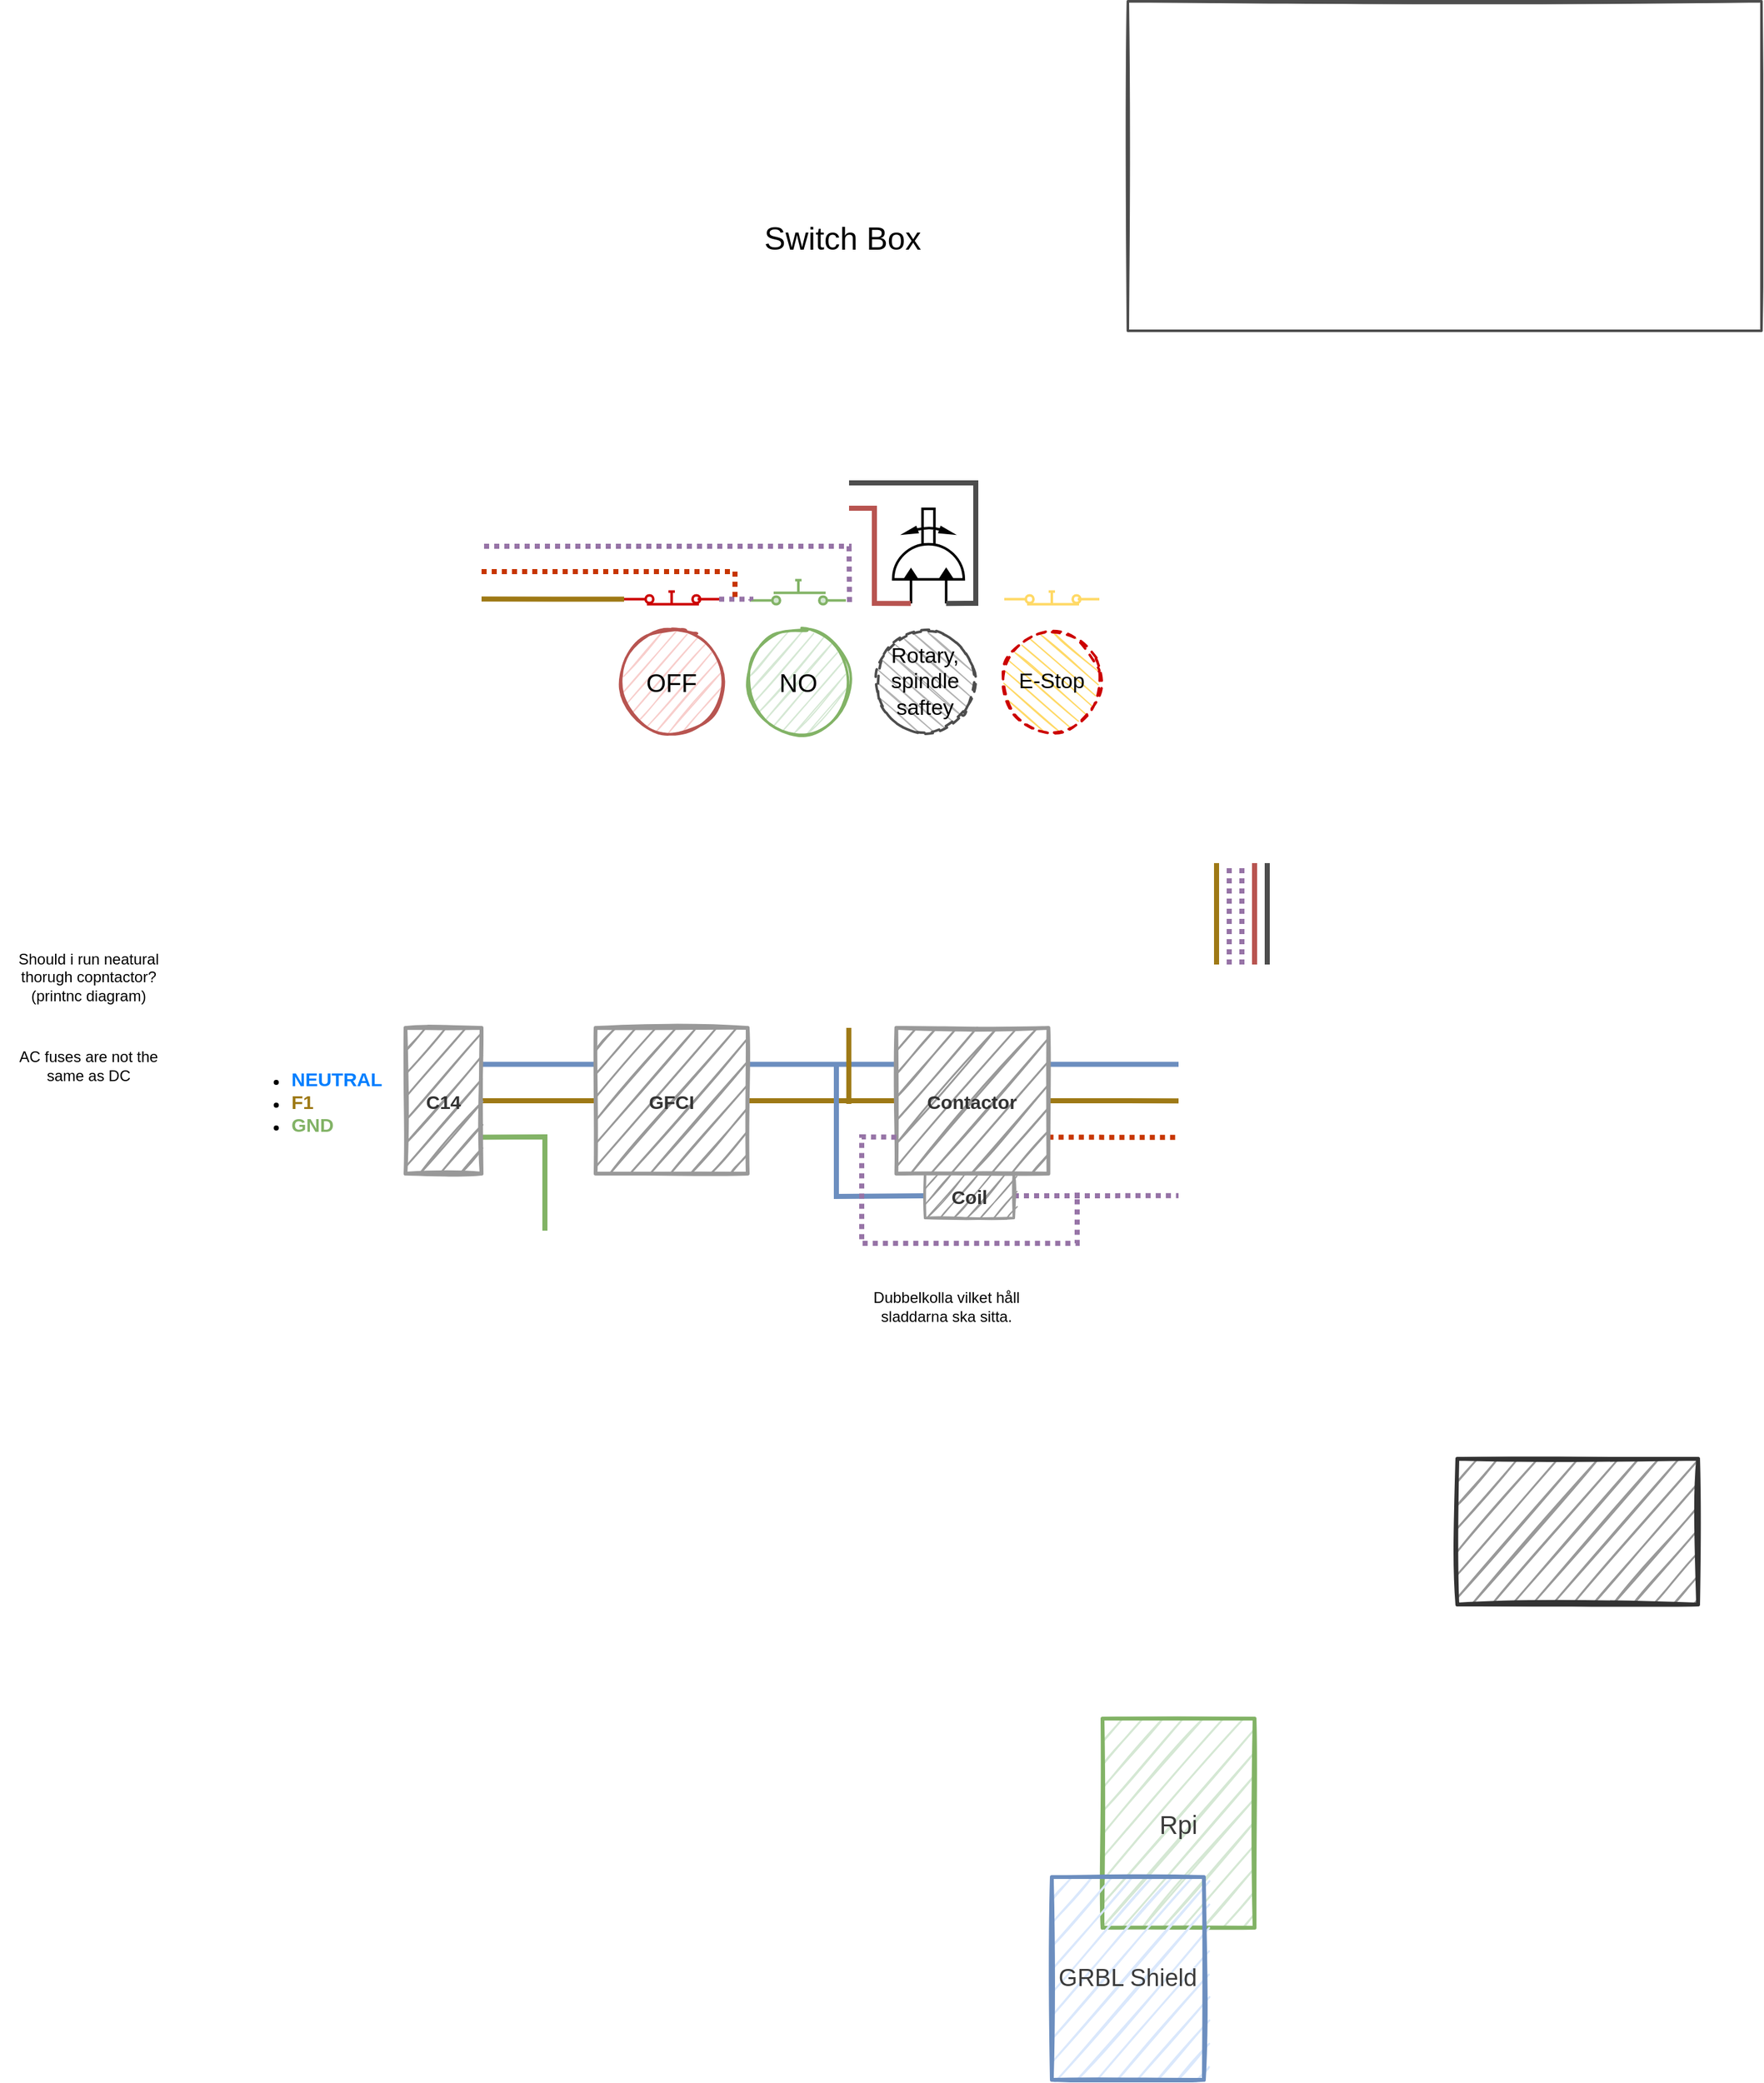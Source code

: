 <mxfile version="14.7.6" type="github">
  <diagram id="WN819PLStXToIRm2dHOi" name="Page-1">
    <mxGraphModel dx="2479" dy="1618" grid="1" gridSize="10" guides="1" tooltips="1" connect="1" arrows="1" fold="1" page="1" pageScale="1" pageWidth="1654" pageHeight="1169" math="0" shadow="0">
      <root>
        <mxCell id="0" />
        <mxCell id="1" parent="0" />
        <mxCell id="LDjXvFkaUpSCtm-YkeH0-2" value="&lt;font style=&quot;font-size: 20px&quot; color=&quot;#3b3b3b&quot;&gt;Rpi&lt;/font&gt;" style="rounded=0;whiteSpace=wrap;html=1;fillColor=#d5e8d4;strokeColor=#82b366;sketch=1;strokeWidth=3;" parent="1" vertex="1">
          <mxGeometry x="590" y="585" width="120" height="165" as="geometry" />
        </mxCell>
        <mxCell id="LDjXvFkaUpSCtm-YkeH0-3" value="&lt;font color=&quot;#3b3b3b&quot;&gt;&lt;font style=&quot;font-size: 19px&quot;&gt;GRBL Shield&lt;/font&gt;&lt;br&gt;&lt;/font&gt;" style="rounded=0;whiteSpace=wrap;html=1;fillColor=#dae8fc;strokeColor=#6c8ebf;sketch=1;strokeWidth=3;" parent="1" vertex="1">
          <mxGeometry x="550" y="710" width="120" height="160" as="geometry" />
        </mxCell>
        <mxCell id="LDjXvFkaUpSCtm-YkeH0-5" value="" style="rounded=0;whiteSpace=wrap;html=1;sketch=1;strokeWidth=3;fontColor=#333333;fillColor=#999999;strokeColor=#333333;" parent="1" vertex="1">
          <mxGeometry x="870" y="380" width="190" height="115" as="geometry" />
        </mxCell>
        <mxCell id="LDjXvFkaUpSCtm-YkeH0-18" style="edgeStyle=none;rounded=0;sketch=0;orthogonalLoop=1;jettySize=auto;html=1;exitX=1;exitY=0.25;exitDx=0;exitDy=0;entryX=0;entryY=0.25;entryDx=0;entryDy=0;strokeColor=#6c8ebf;strokeWidth=4;endArrow=none;endFill=0;fillColor=#dae8fc;" parent="1" source="LDjXvFkaUpSCtm-YkeH0-8" target="LDjXvFkaUpSCtm-YkeH0-15" edge="1">
          <mxGeometry relative="1" as="geometry" />
        </mxCell>
        <mxCell id="LDjXvFkaUpSCtm-YkeH0-19" style="edgeStyle=none;rounded=0;sketch=0;orthogonalLoop=1;jettySize=auto;html=1;exitX=1;exitY=0.5;exitDx=0;exitDy=0;entryX=0;entryY=0.5;entryDx=0;entryDy=0;strokeWidth=4;endArrow=none;endFill=0;strokeColor=#9E7915;" parent="1" source="LDjXvFkaUpSCtm-YkeH0-8" target="LDjXvFkaUpSCtm-YkeH0-15" edge="1">
          <mxGeometry relative="1" as="geometry" />
        </mxCell>
        <mxCell id="LDjXvFkaUpSCtm-YkeH0-20" style="edgeStyle=none;rounded=0;sketch=0;orthogonalLoop=1;jettySize=auto;html=1;exitX=1;exitY=0.75;exitDx=0;exitDy=0;endArrow=none;endFill=0;strokeColor=#82b366;strokeWidth=4;fillColor=#d5e8d4;jumpStyle=none;" parent="1" source="LDjXvFkaUpSCtm-YkeH0-8" edge="1">
          <mxGeometry relative="1" as="geometry">
            <mxPoint x="150" y="200" as="targetPoint" />
            <Array as="points">
              <mxPoint x="150" y="126" />
            </Array>
          </mxGeometry>
        </mxCell>
        <mxCell id="LDjXvFkaUpSCtm-YkeH0-8" value="&lt;font style=&quot;font-size: 15px&quot;&gt;&lt;b&gt;C14&lt;/b&gt;&lt;/font&gt;" style="rounded=0;whiteSpace=wrap;html=1;sketch=1;strokeWidth=3;fontColor=#333333;fillColor=#999999;strokeColor=#999999;" parent="1" vertex="1">
          <mxGeometry x="40" y="40" width="60" height="115" as="geometry" />
        </mxCell>
        <mxCell id="LDjXvFkaUpSCtm-YkeH0-24" style="edgeStyle=none;rounded=0;sketch=0;jumpStyle=none;orthogonalLoop=1;jettySize=auto;html=1;exitX=1;exitY=0.25;exitDx=0;exitDy=0;entryX=0;entryY=0.25;entryDx=0;entryDy=0;endArrow=none;endFill=0;strokeColor=#6c8ebf;strokeWidth=4;fillColor=#dae8fc;" parent="1" source="LDjXvFkaUpSCtm-YkeH0-15" target="LDjXvFkaUpSCtm-YkeH0-23" edge="1">
          <mxGeometry relative="1" as="geometry" />
        </mxCell>
        <mxCell id="LDjXvFkaUpSCtm-YkeH0-25" style="edgeStyle=none;rounded=0;sketch=0;jumpStyle=none;orthogonalLoop=1;jettySize=auto;html=1;exitX=1;exitY=0.5;exitDx=0;exitDy=0;entryX=0;entryY=0.5;entryDx=0;entryDy=0;endArrow=none;endFill=0;strokeColor=#9E7915;strokeWidth=4;" parent="1" source="LDjXvFkaUpSCtm-YkeH0-15" target="LDjXvFkaUpSCtm-YkeH0-23" edge="1">
          <mxGeometry relative="1" as="geometry" />
        </mxCell>
        <mxCell id="LDjXvFkaUpSCtm-YkeH0-15" value="&lt;span style=&quot;font-size: 15px&quot;&gt;&lt;b&gt;GFCI&lt;/b&gt;&lt;/span&gt;" style="rounded=0;whiteSpace=wrap;html=1;sketch=1;strokeWidth=3;fontColor=#333333;fillColor=#999999;strokeColor=#999999;perimeterSpacing=0;" parent="1" vertex="1">
          <mxGeometry x="190" y="40" width="120" height="115" as="geometry" />
        </mxCell>
        <mxCell id="LDjXvFkaUpSCtm-YkeH0-22" value="Should i run neatural thorugh copntactor? (printnc diagram)" style="text;html=1;strokeColor=none;fillColor=none;align=center;verticalAlign=middle;whiteSpace=wrap;rounded=0;sketch=1;" parent="1" vertex="1">
          <mxGeometry x="-280" y="-30" width="140" height="60" as="geometry" />
        </mxCell>
        <mxCell id="LDjXvFkaUpSCtm-YkeH0-47" style="edgeStyle=none;rounded=0;sketch=0;jumpStyle=none;orthogonalLoop=1;jettySize=auto;html=1;exitX=1;exitY=0.25;exitDx=0;exitDy=0;endArrow=none;endFill=0;strokeColor=#6c8ebf;strokeWidth=4;fillColor=#dae8fc;" parent="1" source="LDjXvFkaUpSCtm-YkeH0-23" edge="1">
          <mxGeometry relative="1" as="geometry">
            <mxPoint x="650" y="68.8" as="targetPoint" />
          </mxGeometry>
        </mxCell>
        <mxCell id="LDjXvFkaUpSCtm-YkeH0-48" style="edgeStyle=none;rounded=0;sketch=0;jumpStyle=none;orthogonalLoop=1;jettySize=auto;html=1;exitX=1;exitY=0.5;exitDx=0;exitDy=0;endArrow=none;endFill=0;strokeColor=#9E7915;strokeWidth=4;" parent="1" source="LDjXvFkaUpSCtm-YkeH0-23" edge="1">
          <mxGeometry relative="1" as="geometry">
            <mxPoint x="650" y="97.6" as="targetPoint" />
          </mxGeometry>
        </mxCell>
        <mxCell id="LDjXvFkaUpSCtm-YkeH0-50" style="edgeStyle=none;rounded=0;sketch=0;jumpStyle=none;jumpSize=2;orthogonalLoop=1;jettySize=auto;html=1;exitX=1;exitY=0.75;exitDx=0;exitDy=0;dashed=1;dashPattern=1 1;endArrow=none;endFill=0;endSize=6;strokeColor=#C73500;strokeWidth=4;fillColor=#fa6800;" parent="1" source="LDjXvFkaUpSCtm-YkeH0-23" edge="1">
          <mxGeometry relative="1" as="geometry">
            <mxPoint x="650" y="126.4" as="targetPoint" />
          </mxGeometry>
        </mxCell>
        <mxCell id="LDjXvFkaUpSCtm-YkeH0-23" value="&lt;span style=&quot;font-size: 15px&quot;&gt;&lt;b&gt;Contactor&lt;/b&gt;&lt;/span&gt;" style="rounded=0;whiteSpace=wrap;html=1;sketch=1;strokeWidth=3;fontColor=#333333;fillColor=#999999;strokeColor=#999999;perimeterSpacing=0;" parent="1" vertex="1">
          <mxGeometry x="427.31" y="40" width="120" height="115" as="geometry" />
        </mxCell>
        <mxCell id="LDjXvFkaUpSCtm-YkeH0-26" value="AC fuses are not the same as DC" style="text;html=1;strokeColor=none;fillColor=none;align=center;verticalAlign=middle;whiteSpace=wrap;rounded=0;sketch=1;" parent="1" vertex="1">
          <mxGeometry x="-280" y="40" width="140" height="60" as="geometry" />
        </mxCell>
        <mxCell id="LDjXvFkaUpSCtm-YkeH0-37" style="edgeStyle=none;rounded=0;sketch=0;jumpStyle=none;orthogonalLoop=1;jettySize=auto;html=1;exitX=0;exitY=0.5;exitDx=0;exitDy=0;endArrow=none;endFill=0;strokeColor=#6c8ebf;strokeWidth=4;fillColor=#dae8fc;" parent="1" source="LDjXvFkaUpSCtm-YkeH0-27" edge="1">
          <mxGeometry relative="1" as="geometry">
            <mxPoint x="380" y="70" as="targetPoint" />
            <Array as="points">
              <mxPoint x="380" y="173" />
            </Array>
          </mxGeometry>
        </mxCell>
        <mxCell id="LDjXvFkaUpSCtm-YkeH0-55" style="edgeStyle=none;rounded=0;sketch=0;jumpStyle=none;jumpSize=2;orthogonalLoop=1;jettySize=auto;html=1;exitX=1;exitY=0.5;exitDx=0;exitDy=0;dashed=1;dashPattern=1 1;endArrow=none;endFill=0;endSize=6;strokeColor=#9673a6;strokeWidth=4;fillColor=#e1d5e7;" parent="1" source="LDjXvFkaUpSCtm-YkeH0-27" edge="1">
          <mxGeometry relative="1" as="geometry">
            <mxPoint x="650" y="172.4" as="targetPoint" />
          </mxGeometry>
        </mxCell>
        <mxCell id="LDjXvFkaUpSCtm-YkeH0-27" value="&lt;span style=&quot;font-size: 15px&quot;&gt;&lt;b&gt;Coil&lt;br&gt;&lt;/b&gt;&lt;/span&gt;" style="rounded=0;whiteSpace=wrap;html=1;sketch=1;strokeWidth=2;fontColor=#333333;fillColor=#999999;strokeColor=#999999;perimeterSpacing=0;" parent="1" vertex="1">
          <mxGeometry x="450" y="155" width="70" height="35" as="geometry" />
        </mxCell>
        <mxCell id="LDjXvFkaUpSCtm-YkeH0-28" value="&lt;span style=&quot;font-size: 20px&quot;&gt;OFF&lt;/span&gt;" style="ellipse;whiteSpace=wrap;html=1;aspect=fixed;sketch=1;strokeColor=#b85450;strokeWidth=2;fillColor=#f8cecc;" parent="1" vertex="1">
          <mxGeometry x="210" y="-273.26" width="80" height="80" as="geometry" />
        </mxCell>
        <mxCell id="LDjXvFkaUpSCtm-YkeH0-30" value="&lt;font style=&quot;font-size: 20px&quot;&gt;NO&lt;/font&gt;" style="ellipse;whiteSpace=wrap;html=1;aspect=fixed;sketch=1;strokeColor=#82b366;strokeWidth=2;fillColor=#d5e8d4;" parent="1" vertex="1">
          <mxGeometry x="310" y="-273.26" width="80" height="80" as="geometry" />
        </mxCell>
        <mxCell id="LDjXvFkaUpSCtm-YkeH0-32" value="&lt;font style=&quot;font-size: 17px&quot;&gt;E-Stop&lt;/font&gt;" style="ellipse;whiteSpace=wrap;html=1;aspect=fixed;sketch=1;strokeWidth=2;fillColor=#FFD966;strokeColor=#CC0000;dashed=1;direction=south;" parent="1" vertex="1">
          <mxGeometry x="510" y="-273.26" width="80" height="80" as="geometry" />
        </mxCell>
        <mxCell id="LDjXvFkaUpSCtm-YkeH0-33" value="" style="pointerEvents=1;verticalLabelPosition=bottom;shadow=0;dashed=0;align=center;html=1;verticalAlign=top;shape=mxgraph.electrical.electro-mechanical.push_switch_no;sketch=0;strokeColor=#82b366;strokeWidth=2;fillColor=#d5e8d4;" parent="1" vertex="1">
          <mxGeometry x="312.5" y="-313.26" width="75" height="19" as="geometry" />
        </mxCell>
        <mxCell id="ppuMhsnVFC1aGhxDmzsB-3" style="edgeStyle=orthogonalEdgeStyle;rounded=0;orthogonalLoop=1;jettySize=auto;html=1;exitX=1;exitY=0.6;exitDx=0;exitDy=0;exitPerimeter=0;entryX=0;entryY=0.84;entryDx=0;entryDy=0;entryPerimeter=0;strokeColor=#9673a6;strokeWidth=4;endArrow=none;endFill=0;fillColor=#e1d5e7;dashed=1;dashPattern=1 1;" edge="1" parent="1" source="LDjXvFkaUpSCtm-YkeH0-34" target="LDjXvFkaUpSCtm-YkeH0-33">
          <mxGeometry relative="1" as="geometry" />
        </mxCell>
        <mxCell id="ppuMhsnVFC1aGhxDmzsB-9" style="edgeStyle=orthogonalEdgeStyle;rounded=0;orthogonalLoop=1;jettySize=auto;html=1;exitX=0;exitY=0.6;exitDx=0;exitDy=0;exitPerimeter=0;endArrow=none;endFill=0;strokeColor=#9E7915;strokeWidth=4;" edge="1" parent="1" source="LDjXvFkaUpSCtm-YkeH0-34">
          <mxGeometry relative="1" as="geometry">
            <mxPoint x="100" y="-298.4" as="targetPoint" />
          </mxGeometry>
        </mxCell>
        <mxCell id="LDjXvFkaUpSCtm-YkeH0-34" value="" style="pointerEvents=1;verticalLabelPosition=bottom;shadow=0;dashed=0;align=center;html=1;verticalAlign=top;shape=mxgraph.electrical.electro-mechanical.push_switch_nc;sketch=0;strokeWidth=2;strokeColor=#CC0000;fillColor=none;" parent="1" vertex="1">
          <mxGeometry x="212.5" y="-304.26" width="75" height="10" as="geometry" />
        </mxCell>
        <mxCell id="LDjXvFkaUpSCtm-YkeH0-35" value="" style="pointerEvents=1;verticalLabelPosition=bottom;shadow=0;dashed=0;align=center;html=1;verticalAlign=top;shape=mxgraph.electrical.electro-mechanical.push_switch_nc;sketch=0;strokeWidth=2;strokeColor=#FFD966;fillColor=none;" parent="1" vertex="1">
          <mxGeometry x="512.5" y="-304.26" width="75" height="10" as="geometry" />
        </mxCell>
        <mxCell id="LDjXvFkaUpSCtm-YkeH0-38" value="&lt;ul&gt;&lt;li&gt;&lt;font size=&quot;1&quot;&gt;&lt;b style=&quot;font-size: 15px&quot;&gt;&lt;font color=&quot;#007fff&quot;&gt;NEUTRAL&lt;/font&gt;&lt;/b&gt;&lt;/font&gt;&lt;/li&gt;&lt;li&gt;&lt;font size=&quot;1&quot;&gt;&lt;b style=&quot;font-size: 15px&quot;&gt;&lt;font color=&quot;#9e7915&quot;&gt;F1&lt;/font&gt;&lt;/b&gt;&lt;/font&gt;&lt;/li&gt;&lt;li&gt;&lt;font size=&quot;1&quot;&gt;&lt;b style=&quot;font-size: 15px&quot;&gt;&lt;font color=&quot;#82b366&quot;&gt;GND&lt;/font&gt;&lt;/b&gt;&lt;/font&gt;&lt;/li&gt;&lt;/ul&gt;" style="text;html=1;strokeColor=none;fillColor=none;align=left;verticalAlign=middle;whiteSpace=wrap;rounded=0;sketch=1;" parent="1" vertex="1">
          <mxGeometry x="-92.5" y="57.5" width="132.5" height="80" as="geometry" />
        </mxCell>
        <mxCell id="LDjXvFkaUpSCtm-YkeH0-41" value="Dubbelkolla vilket håll sladdarna ska sitta.&lt;br&gt;" style="text;html=1;strokeColor=none;fillColor=none;align=center;verticalAlign=middle;whiteSpace=wrap;rounded=0;sketch=1;" parent="1" vertex="1">
          <mxGeometry x="387.31" y="230" width="160" height="60" as="geometry" />
        </mxCell>
        <mxCell id="LDjXvFkaUpSCtm-YkeH0-45" value="" style="verticalLabelPosition=bottom;aspect=fixed;html=1;verticalAlign=top;strokeColor=#000000;fillColor=#000000;align=center;outlineConnect=0;shape=mxgraph.fluid_power.x11280;points=[[0,0.25,0],[0,0.75,0]];shadow=0;sketch=0;rotation=-90;strokeWidth=2;" parent="1" vertex="1">
          <mxGeometry x="415.38" y="-360" width="74.62" height="55.74" as="geometry" />
        </mxCell>
        <mxCell id="LDjXvFkaUpSCtm-YkeH0-46" value="&lt;font style=&quot;font-size: 17px&quot;&gt;Rotary, spindle saftey&lt;/font&gt;" style="ellipse;whiteSpace=wrap;html=1;aspect=fixed;sketch=1;strokeWidth=2;dashed=1;direction=south;strokeColor=#4D4D4D;fillColor=#B3B3B3;" parent="1" vertex="1">
          <mxGeometry x="410" y="-273.26" width="80" height="80" as="geometry" />
        </mxCell>
        <mxCell id="LDjXvFkaUpSCtm-YkeH0-51" value="" style="rounded=0;whiteSpace=wrap;html=1;shadow=0;sketch=1;strokeColor=#4D4D4D;strokeWidth=2;fillColor=none;" parent="1" vertex="1">
          <mxGeometry x="610" y="-770" width="500" height="260" as="geometry" />
        </mxCell>
        <mxCell id="LDjXvFkaUpSCtm-YkeH0-52" value="&lt;font style=&quot;font-size: 25px&quot;&gt;Switch Box&lt;/font&gt;" style="text;html=1;strokeColor=none;fillColor=none;align=center;verticalAlign=middle;whiteSpace=wrap;rounded=0;shadow=0;sketch=1;" parent="1" vertex="1">
          <mxGeometry x="310" y="-599" width="150" height="30" as="geometry" />
        </mxCell>
        <mxCell id="LDjXvFkaUpSCtm-YkeH0-57" style="edgeStyle=none;rounded=0;sketch=0;jumpStyle=none;jumpSize=2;orthogonalLoop=1;jettySize=auto;html=1;exitX=0;exitY=0.75;exitDx=0;exitDy=0;dashed=1;dashPattern=1 1;endArrow=none;endFill=0;endSize=6;strokeColor=#9673a6;strokeWidth=4;fillColor=#e1d5e7;" parent="1" source="LDjXvFkaUpSCtm-YkeH0-23" edge="1">
          <mxGeometry relative="1" as="geometry">
            <mxPoint x="570" y="170" as="targetPoint" />
            <Array as="points">
              <mxPoint x="400" y="126" />
              <mxPoint x="400" y="210" />
              <mxPoint x="570" y="210" />
            </Array>
          </mxGeometry>
        </mxCell>
        <mxCell id="LDjXvFkaUpSCtm-YkeH0-62" value="" style="endArrow=none;html=1;dashed=1;dashPattern=1 1;endSize=6;strokeColor=#9673a6;strokeWidth=4;fillColor=#e1d5e7;" parent="1" edge="1">
          <mxGeometry width="50" height="50" relative="1" as="geometry">
            <mxPoint x="690" y="-10" as="sourcePoint" />
            <mxPoint x="690" y="-90" as="targetPoint" />
          </mxGeometry>
        </mxCell>
        <mxCell id="LDjXvFkaUpSCtm-YkeH0-63" value="" style="endArrow=none;html=1;dashed=1;dashPattern=1 1;endSize=6;strokeColor=#9673a6;strokeWidth=4;fillColor=#e1d5e7;" parent="1" edge="1">
          <mxGeometry width="50" height="50" relative="1" as="geometry">
            <mxPoint x="700" y="-10" as="sourcePoint" />
            <mxPoint x="700" y="-90" as="targetPoint" />
          </mxGeometry>
        </mxCell>
        <mxCell id="LDjXvFkaUpSCtm-YkeH0-64" value="" style="endArrow=none;html=1;endSize=6;strokeColor=#b85450;strokeWidth=4;fillColor=#f8cecc;" parent="1" edge="1">
          <mxGeometry width="50" height="50" relative="1" as="geometry">
            <mxPoint x="710" y="-10" as="sourcePoint" />
            <mxPoint x="710" y="-90" as="targetPoint" />
          </mxGeometry>
        </mxCell>
        <mxCell id="LDjXvFkaUpSCtm-YkeH0-65" value="" style="endArrow=none;html=1;endSize=6;strokeWidth=4;strokeColor=#4D4D4D;" parent="1" edge="1">
          <mxGeometry width="50" height="50" relative="1" as="geometry">
            <mxPoint x="720" y="-10" as="sourcePoint" />
            <mxPoint x="720" y="-90" as="targetPoint" />
          </mxGeometry>
        </mxCell>
        <mxCell id="ppuMhsnVFC1aGhxDmzsB-1" style="edgeStyle=none;rounded=0;sketch=0;jumpStyle=none;orthogonalLoop=1;jettySize=auto;html=1;exitX=1;exitY=0.5;exitDx=0;exitDy=0;endArrow=none;endFill=0;strokeColor=#9E7915;strokeWidth=4;" edge="1" parent="1">
          <mxGeometry relative="1" as="geometry">
            <mxPoint x="389.83" y="40" as="sourcePoint" />
            <mxPoint x="389.83" y="100" as="targetPoint" />
          </mxGeometry>
        </mxCell>
        <mxCell id="ppuMhsnVFC1aGhxDmzsB-2" value="" style="endArrow=none;html=1;endSize=6;strokeWidth=4;strokeColor=#9E7915;" edge="1" parent="1">
          <mxGeometry width="50" height="50" relative="1" as="geometry">
            <mxPoint x="680" y="-10" as="sourcePoint" />
            <mxPoint x="680" y="-90" as="targetPoint" />
          </mxGeometry>
        </mxCell>
        <mxCell id="ppuMhsnVFC1aGhxDmzsB-5" value="" style="endArrow=none;html=1;strokeColor=#C73500;strokeWidth=4;fillColor=#fa6800;dashed=1;dashPattern=1 1;rounded=0;" edge="1" parent="1">
          <mxGeometry width="50" height="50" relative="1" as="geometry">
            <mxPoint x="300" y="-300" as="sourcePoint" />
            <mxPoint x="100" y="-320" as="targetPoint" />
            <Array as="points">
              <mxPoint x="300" y="-320" />
            </Array>
          </mxGeometry>
        </mxCell>
        <mxCell id="ppuMhsnVFC1aGhxDmzsB-7" value="" style="endArrow=none;html=1;endSize=6;strokeColor=#b85450;strokeWidth=4;fillColor=#f8cecc;exitX=0;exitY=0.25;exitDx=0;exitDy=0;exitPerimeter=0;rounded=0;" edge="1" parent="1" source="LDjXvFkaUpSCtm-YkeH0-45">
          <mxGeometry width="50" height="50" relative="1" as="geometry">
            <mxPoint x="410" y="-292.13" as="sourcePoint" />
            <mxPoint x="390" y="-370" as="targetPoint" />
            <Array as="points">
              <mxPoint x="410" y="-295" />
              <mxPoint x="410" y="-370" />
            </Array>
          </mxGeometry>
        </mxCell>
        <mxCell id="ppuMhsnVFC1aGhxDmzsB-8" value="" style="endArrow=none;html=1;endSize=6;strokeWidth=4;strokeColor=#4D4D4D;exitX=0;exitY=0.75;exitDx=0;exitDy=0;exitPerimeter=0;rounded=0;" edge="1" parent="1" source="LDjXvFkaUpSCtm-YkeH0-45">
          <mxGeometry width="50" height="50" relative="1" as="geometry">
            <mxPoint x="500" y="-313.26" as="sourcePoint" />
            <mxPoint x="390" y="-390" as="targetPoint" />
            <Array as="points">
              <mxPoint x="490" y="-295" />
              <mxPoint x="490" y="-390" />
            </Array>
          </mxGeometry>
        </mxCell>
        <mxCell id="ppuMhsnVFC1aGhxDmzsB-14" value="" style="endArrow=none;html=1;strokeColor=#9673a6;strokeWidth=4;fillColor=#e1d5e7;dashed=1;dashPattern=1 1;rounded=0;exitX=1.038;exitY=0.908;exitDx=0;exitDy=0;exitPerimeter=0;" edge="1" parent="1" source="LDjXvFkaUpSCtm-YkeH0-33">
          <mxGeometry width="50" height="50" relative="1" as="geometry">
            <mxPoint x="300" y="-313.26" as="sourcePoint" />
            <mxPoint x="100" y="-340" as="targetPoint" />
            <Array as="points">
              <mxPoint x="390" y="-340" />
              <mxPoint x="300" y="-340" />
              <mxPoint x="270" y="-340" />
            </Array>
          </mxGeometry>
        </mxCell>
      </root>
    </mxGraphModel>
  </diagram>
</mxfile>
